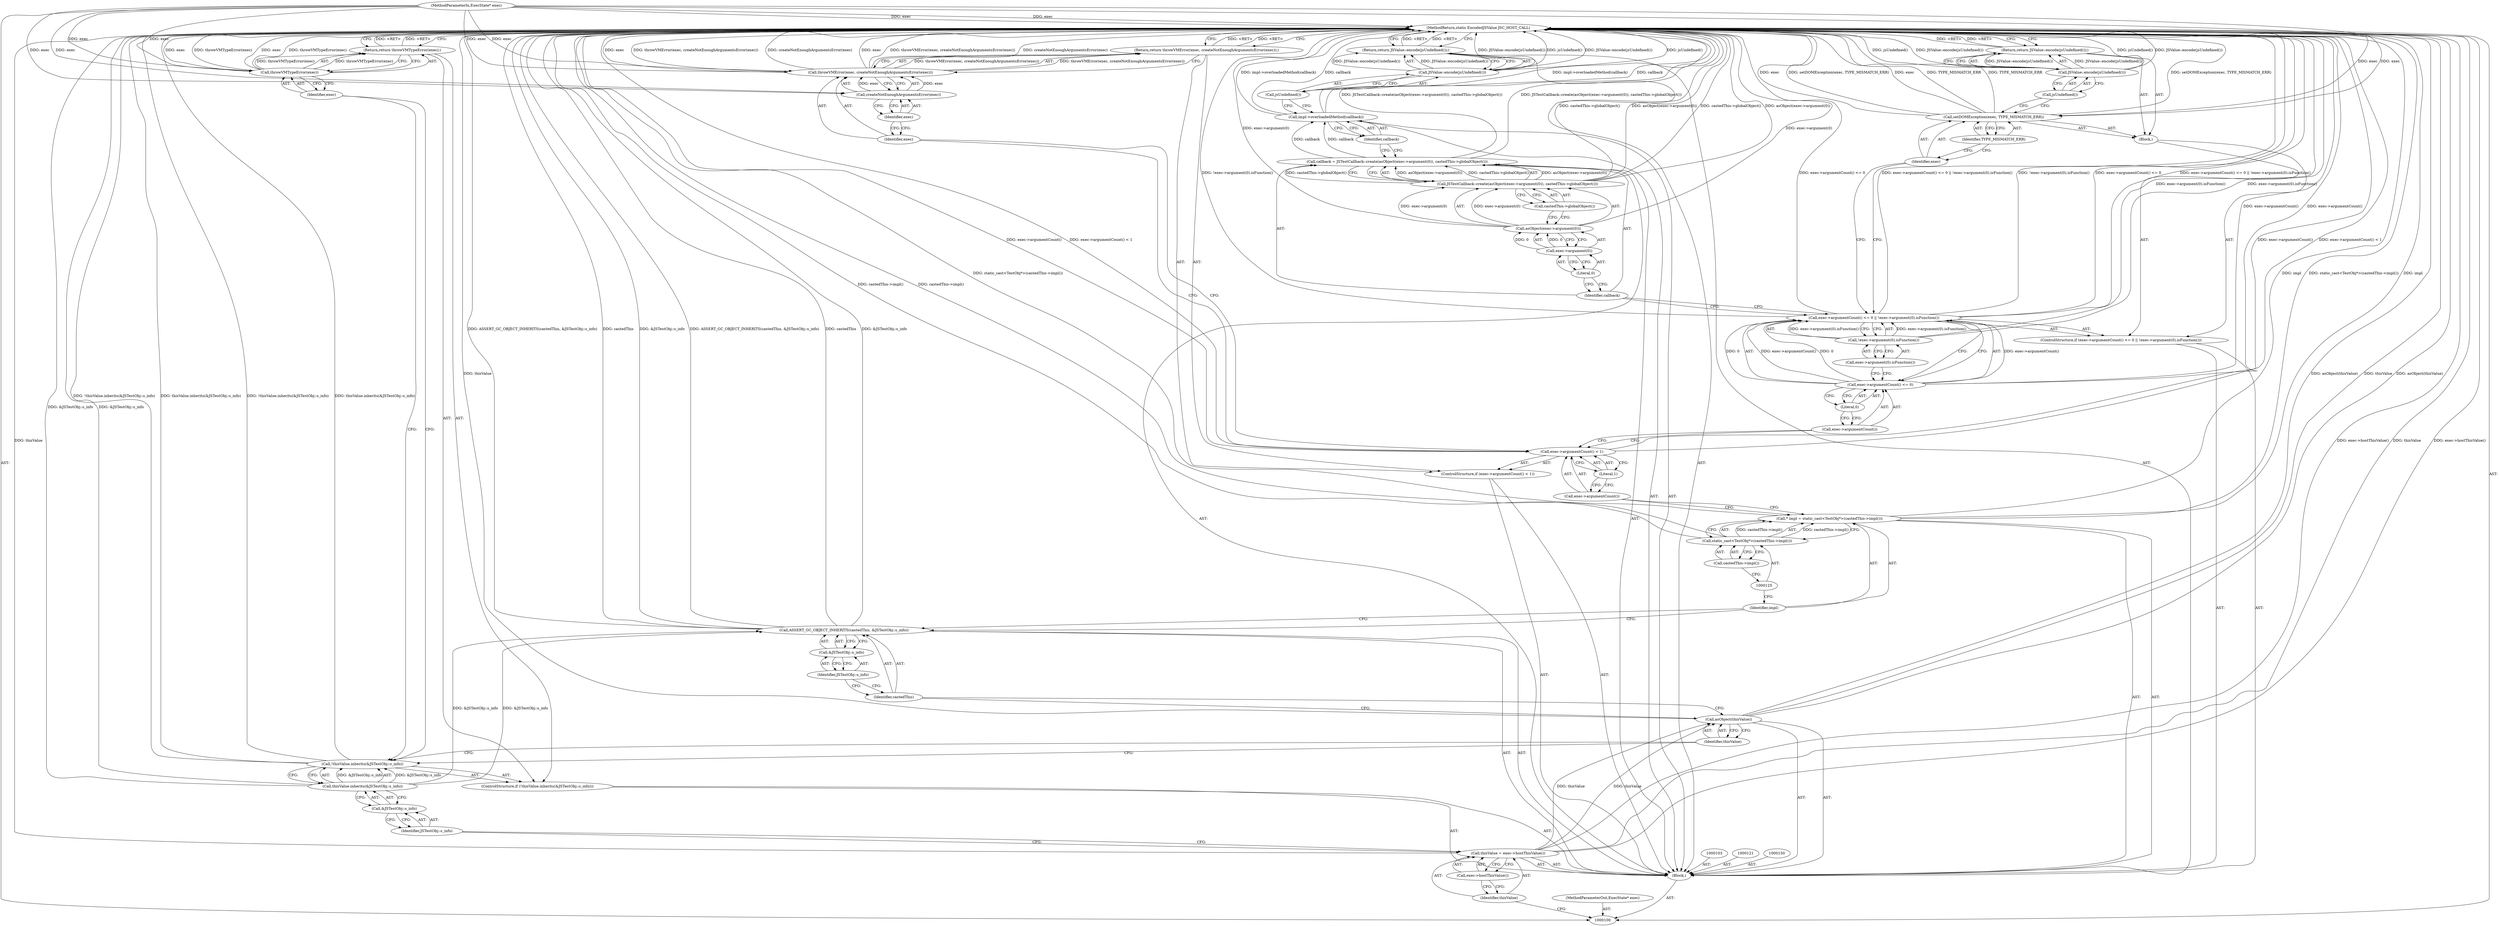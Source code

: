 digraph "0_Chrome_b944f670bb7a8a919daac497a4ea0536c954c201_46" {
"1000163" [label="(MethodReturn,static EncodedJSValue JSC_HOST_CALL)"];
"1000101" [label="(MethodParameterIn,ExecState* exec)"];
"1000272" [label="(MethodParameterOut,ExecState* exec)"];
"1000132" [label="(Call,throwVMError(exec, createNotEnoughArgumentsError(exec)))"];
"1000133" [label="(Identifier,exec)"];
"1000134" [label="(Call,createNotEnoughArgumentsError(exec))"];
"1000135" [label="(Identifier,exec)"];
"1000131" [label="(Return,return throwVMError(exec, createNotEnoughArgumentsError(exec));)"];
"1000140" [label="(Literal,0)"];
"1000141" [label="(Call,!exec->argument(0).isFunction())"];
"1000142" [label="(Call,exec->argument(0).isFunction())"];
"1000136" [label="(ControlStructure,if (exec->argumentCount() <= 0 || !exec->argument(0).isFunction()))"];
"1000143" [label="(Block,)"];
"1000137" [label="(Call,exec->argumentCount() <= 0 || !exec->argument(0).isFunction())"];
"1000138" [label="(Call,exec->argumentCount() <= 0)"];
"1000139" [label="(Call,exec->argumentCount())"];
"1000145" [label="(Identifier,exec)"];
"1000146" [label="(Identifier,TYPE_MISMATCH_ERR)"];
"1000144" [label="(Call,setDOMException(exec, TYPE_MISMATCH_ERR))"];
"1000148" [label="(Call,JSValue::encode(jsUndefined()))"];
"1000149" [label="(Call,jsUndefined())"];
"1000147" [label="(Return,return JSValue::encode(jsUndefined());)"];
"1000151" [label="(Call,callback = JSTestCallback::create(asObject(exec->argument(0)), castedThis->globalObject()))"];
"1000152" [label="(Identifier,callback)"];
"1000153" [label="(Call,JSTestCallback::create(asObject(exec->argument(0)), castedThis->globalObject()))"];
"1000154" [label="(Call,asObject(exec->argument(0)))"];
"1000155" [label="(Call,exec->argument(0))"];
"1000156" [label="(Literal,0)"];
"1000157" [label="(Call,castedThis->globalObject())"];
"1000159" [label="(Identifier,callback)"];
"1000158" [label="(Call,impl->overloadedMethod(callback))"];
"1000161" [label="(Call,JSValue::encode(jsUndefined()))"];
"1000162" [label="(Call,jsUndefined())"];
"1000160" [label="(Return,return JSValue::encode(jsUndefined());)"];
"1000102" [label="(Block,)"];
"1000104" [label="(Call,thisValue = exec->hostThisValue())"];
"1000105" [label="(Identifier,thisValue)"];
"1000106" [label="(Call,exec->hostThisValue())"];
"1000110" [label="(Call,&JSTestObj::s_info)"];
"1000111" [label="(Identifier,JSTestObj::s_info)"];
"1000107" [label="(ControlStructure,if (!thisValue.inherits(&JSTestObj::s_info)))"];
"1000108" [label="(Call,!thisValue.inherits(&JSTestObj::s_info))"];
"1000109" [label="(Call,thisValue.inherits(&JSTestObj::s_info))"];
"1000113" [label="(Call,throwVMTypeError(exec))"];
"1000114" [label="(Identifier,exec)"];
"1000112" [label="(Return,return throwVMTypeError(exec);)"];
"1000115" [label="(Call,asObject(thisValue))"];
"1000116" [label="(Identifier,thisValue)"];
"1000118" [label="(Identifier,castedThis)"];
"1000119" [label="(Call,&JSTestObj::s_info)"];
"1000120" [label="(Identifier,JSTestObj::s_info)"];
"1000117" [label="(Call,ASSERT_GC_OBJECT_INHERITS(castedThis, &JSTestObj::s_info))"];
"1000122" [label="(Call,* impl = static_cast<TestObj*>(castedThis->impl()))"];
"1000123" [label="(Identifier,impl)"];
"1000124" [label="(Call,static_cast<TestObj*>(castedThis->impl()))"];
"1000126" [label="(Call,castedThis->impl())"];
"1000130" [label="(Literal,1)"];
"1000127" [label="(ControlStructure,if (exec->argumentCount() < 1))"];
"1000128" [label="(Call,exec->argumentCount() < 1)"];
"1000129" [label="(Call,exec->argumentCount())"];
"1000163" -> "1000100"  [label="AST: "];
"1000163" -> "1000112"  [label="CFG: "];
"1000163" -> "1000131"  [label="CFG: "];
"1000163" -> "1000147"  [label="CFG: "];
"1000163" -> "1000160"  [label="CFG: "];
"1000147" -> "1000163"  [label="DDG: <RET>"];
"1000131" -> "1000163"  [label="DDG: <RET>"];
"1000112" -> "1000163"  [label="DDG: <RET>"];
"1000124" -> "1000163"  [label="DDG: castedThis->impl()"];
"1000141" -> "1000163"  [label="DDG: exec->argument(0).isFunction()"];
"1000108" -> "1000163"  [label="DDG: !thisValue.inherits(&JSTestObj::s_info)"];
"1000108" -> "1000163"  [label="DDG: thisValue.inherits(&JSTestObj::s_info)"];
"1000153" -> "1000163"  [label="DDG: castedThis->globalObject()"];
"1000153" -> "1000163"  [label="DDG: asObject(exec->argument(0))"];
"1000104" -> "1000163"  [label="DDG: thisValue"];
"1000104" -> "1000163"  [label="DDG: exec->hostThisValue()"];
"1000113" -> "1000163"  [label="DDG: exec"];
"1000113" -> "1000163"  [label="DDG: throwVMTypeError(exec)"];
"1000115" -> "1000163"  [label="DDG: asObject(thisValue)"];
"1000115" -> "1000163"  [label="DDG: thisValue"];
"1000151" -> "1000163"  [label="DDG: JSTestCallback::create(asObject(exec->argument(0)), castedThis->globalObject())"];
"1000117" -> "1000163"  [label="DDG: castedThis"];
"1000117" -> "1000163"  [label="DDG: &JSTestObj::s_info"];
"1000117" -> "1000163"  [label="DDG: ASSERT_GC_OBJECT_INHERITS(castedThis, &JSTestObj::s_info)"];
"1000132" -> "1000163"  [label="DDG: exec"];
"1000132" -> "1000163"  [label="DDG: throwVMError(exec, createNotEnoughArgumentsError(exec))"];
"1000132" -> "1000163"  [label="DDG: createNotEnoughArgumentsError(exec)"];
"1000122" -> "1000163"  [label="DDG: static_cast<TestObj*>(castedThis->impl())"];
"1000122" -> "1000163"  [label="DDG: impl"];
"1000158" -> "1000163"  [label="DDG: callback"];
"1000158" -> "1000163"  [label="DDG: impl->overloadedMethod(callback)"];
"1000137" -> "1000163"  [label="DDG: !exec->argument(0).isFunction()"];
"1000137" -> "1000163"  [label="DDG: exec->argumentCount() <= 0"];
"1000137" -> "1000163"  [label="DDG: exec->argumentCount() <= 0 || !exec->argument(0).isFunction()"];
"1000138" -> "1000163"  [label="DDG: exec->argumentCount()"];
"1000128" -> "1000163"  [label="DDG: exec->argumentCount()"];
"1000128" -> "1000163"  [label="DDG: exec->argumentCount() < 1"];
"1000154" -> "1000163"  [label="DDG: exec->argument(0)"];
"1000144" -> "1000163"  [label="DDG: setDOMException(exec, TYPE_MISMATCH_ERR)"];
"1000144" -> "1000163"  [label="DDG: exec"];
"1000144" -> "1000163"  [label="DDG: TYPE_MISMATCH_ERR"];
"1000148" -> "1000163"  [label="DDG: jsUndefined()"];
"1000148" -> "1000163"  [label="DDG: JSValue::encode(jsUndefined())"];
"1000101" -> "1000163"  [label="DDG: exec"];
"1000109" -> "1000163"  [label="DDG: &JSTestObj::s_info"];
"1000161" -> "1000163"  [label="DDG: jsUndefined()"];
"1000161" -> "1000163"  [label="DDG: JSValue::encode(jsUndefined())"];
"1000160" -> "1000163"  [label="DDG: <RET>"];
"1000101" -> "1000100"  [label="AST: "];
"1000101" -> "1000163"  [label="DDG: exec"];
"1000101" -> "1000113"  [label="DDG: exec"];
"1000101" -> "1000132"  [label="DDG: exec"];
"1000101" -> "1000134"  [label="DDG: exec"];
"1000101" -> "1000144"  [label="DDG: exec"];
"1000272" -> "1000100"  [label="AST: "];
"1000132" -> "1000131"  [label="AST: "];
"1000132" -> "1000134"  [label="CFG: "];
"1000133" -> "1000132"  [label="AST: "];
"1000134" -> "1000132"  [label="AST: "];
"1000131" -> "1000132"  [label="CFG: "];
"1000132" -> "1000163"  [label="DDG: exec"];
"1000132" -> "1000163"  [label="DDG: throwVMError(exec, createNotEnoughArgumentsError(exec))"];
"1000132" -> "1000163"  [label="DDG: createNotEnoughArgumentsError(exec)"];
"1000132" -> "1000131"  [label="DDG: throwVMError(exec, createNotEnoughArgumentsError(exec))"];
"1000134" -> "1000132"  [label="DDG: exec"];
"1000101" -> "1000132"  [label="DDG: exec"];
"1000133" -> "1000132"  [label="AST: "];
"1000133" -> "1000128"  [label="CFG: "];
"1000135" -> "1000133"  [label="CFG: "];
"1000134" -> "1000132"  [label="AST: "];
"1000134" -> "1000135"  [label="CFG: "];
"1000135" -> "1000134"  [label="AST: "];
"1000132" -> "1000134"  [label="CFG: "];
"1000134" -> "1000132"  [label="DDG: exec"];
"1000101" -> "1000134"  [label="DDG: exec"];
"1000135" -> "1000134"  [label="AST: "];
"1000135" -> "1000133"  [label="CFG: "];
"1000134" -> "1000135"  [label="CFG: "];
"1000131" -> "1000127"  [label="AST: "];
"1000131" -> "1000132"  [label="CFG: "];
"1000132" -> "1000131"  [label="AST: "];
"1000163" -> "1000131"  [label="CFG: "];
"1000131" -> "1000163"  [label="DDG: <RET>"];
"1000132" -> "1000131"  [label="DDG: throwVMError(exec, createNotEnoughArgumentsError(exec))"];
"1000140" -> "1000138"  [label="AST: "];
"1000140" -> "1000139"  [label="CFG: "];
"1000138" -> "1000140"  [label="CFG: "];
"1000141" -> "1000137"  [label="AST: "];
"1000141" -> "1000142"  [label="CFG: "];
"1000142" -> "1000141"  [label="AST: "];
"1000137" -> "1000141"  [label="CFG: "];
"1000141" -> "1000163"  [label="DDG: exec->argument(0).isFunction()"];
"1000141" -> "1000137"  [label="DDG: exec->argument(0).isFunction()"];
"1000142" -> "1000141"  [label="AST: "];
"1000142" -> "1000138"  [label="CFG: "];
"1000141" -> "1000142"  [label="CFG: "];
"1000136" -> "1000102"  [label="AST: "];
"1000137" -> "1000136"  [label="AST: "];
"1000143" -> "1000136"  [label="AST: "];
"1000143" -> "1000136"  [label="AST: "];
"1000144" -> "1000143"  [label="AST: "];
"1000147" -> "1000143"  [label="AST: "];
"1000137" -> "1000136"  [label="AST: "];
"1000137" -> "1000138"  [label="CFG: "];
"1000137" -> "1000141"  [label="CFG: "];
"1000138" -> "1000137"  [label="AST: "];
"1000141" -> "1000137"  [label="AST: "];
"1000145" -> "1000137"  [label="CFG: "];
"1000152" -> "1000137"  [label="CFG: "];
"1000137" -> "1000163"  [label="DDG: !exec->argument(0).isFunction()"];
"1000137" -> "1000163"  [label="DDG: exec->argumentCount() <= 0"];
"1000137" -> "1000163"  [label="DDG: exec->argumentCount() <= 0 || !exec->argument(0).isFunction()"];
"1000138" -> "1000137"  [label="DDG: exec->argumentCount()"];
"1000138" -> "1000137"  [label="DDG: 0"];
"1000141" -> "1000137"  [label="DDG: exec->argument(0).isFunction()"];
"1000138" -> "1000137"  [label="AST: "];
"1000138" -> "1000140"  [label="CFG: "];
"1000139" -> "1000138"  [label="AST: "];
"1000140" -> "1000138"  [label="AST: "];
"1000142" -> "1000138"  [label="CFG: "];
"1000137" -> "1000138"  [label="CFG: "];
"1000138" -> "1000163"  [label="DDG: exec->argumentCount()"];
"1000138" -> "1000137"  [label="DDG: exec->argumentCount()"];
"1000138" -> "1000137"  [label="DDG: 0"];
"1000139" -> "1000138"  [label="AST: "];
"1000139" -> "1000128"  [label="CFG: "];
"1000140" -> "1000139"  [label="CFG: "];
"1000145" -> "1000144"  [label="AST: "];
"1000145" -> "1000137"  [label="CFG: "];
"1000146" -> "1000145"  [label="CFG: "];
"1000146" -> "1000144"  [label="AST: "];
"1000146" -> "1000145"  [label="CFG: "];
"1000144" -> "1000146"  [label="CFG: "];
"1000144" -> "1000143"  [label="AST: "];
"1000144" -> "1000146"  [label="CFG: "];
"1000145" -> "1000144"  [label="AST: "];
"1000146" -> "1000144"  [label="AST: "];
"1000149" -> "1000144"  [label="CFG: "];
"1000144" -> "1000163"  [label="DDG: setDOMException(exec, TYPE_MISMATCH_ERR)"];
"1000144" -> "1000163"  [label="DDG: exec"];
"1000144" -> "1000163"  [label="DDG: TYPE_MISMATCH_ERR"];
"1000101" -> "1000144"  [label="DDG: exec"];
"1000148" -> "1000147"  [label="AST: "];
"1000148" -> "1000149"  [label="CFG: "];
"1000149" -> "1000148"  [label="AST: "];
"1000147" -> "1000148"  [label="CFG: "];
"1000148" -> "1000163"  [label="DDG: jsUndefined()"];
"1000148" -> "1000163"  [label="DDG: JSValue::encode(jsUndefined())"];
"1000148" -> "1000147"  [label="DDG: JSValue::encode(jsUndefined())"];
"1000149" -> "1000148"  [label="AST: "];
"1000149" -> "1000144"  [label="CFG: "];
"1000148" -> "1000149"  [label="CFG: "];
"1000147" -> "1000143"  [label="AST: "];
"1000147" -> "1000148"  [label="CFG: "];
"1000148" -> "1000147"  [label="AST: "];
"1000163" -> "1000147"  [label="CFG: "];
"1000147" -> "1000163"  [label="DDG: <RET>"];
"1000148" -> "1000147"  [label="DDG: JSValue::encode(jsUndefined())"];
"1000151" -> "1000102"  [label="AST: "];
"1000151" -> "1000153"  [label="CFG: "];
"1000152" -> "1000151"  [label="AST: "];
"1000153" -> "1000151"  [label="AST: "];
"1000159" -> "1000151"  [label="CFG: "];
"1000151" -> "1000163"  [label="DDG: JSTestCallback::create(asObject(exec->argument(0)), castedThis->globalObject())"];
"1000153" -> "1000151"  [label="DDG: asObject(exec->argument(0))"];
"1000153" -> "1000151"  [label="DDG: castedThis->globalObject()"];
"1000151" -> "1000158"  [label="DDG: callback"];
"1000152" -> "1000151"  [label="AST: "];
"1000152" -> "1000137"  [label="CFG: "];
"1000156" -> "1000152"  [label="CFG: "];
"1000153" -> "1000151"  [label="AST: "];
"1000153" -> "1000157"  [label="CFG: "];
"1000154" -> "1000153"  [label="AST: "];
"1000157" -> "1000153"  [label="AST: "];
"1000151" -> "1000153"  [label="CFG: "];
"1000153" -> "1000163"  [label="DDG: castedThis->globalObject()"];
"1000153" -> "1000163"  [label="DDG: asObject(exec->argument(0))"];
"1000153" -> "1000151"  [label="DDG: asObject(exec->argument(0))"];
"1000153" -> "1000151"  [label="DDG: castedThis->globalObject()"];
"1000154" -> "1000153"  [label="DDG: exec->argument(0)"];
"1000154" -> "1000153"  [label="AST: "];
"1000154" -> "1000155"  [label="CFG: "];
"1000155" -> "1000154"  [label="AST: "];
"1000157" -> "1000154"  [label="CFG: "];
"1000154" -> "1000163"  [label="DDG: exec->argument(0)"];
"1000154" -> "1000153"  [label="DDG: exec->argument(0)"];
"1000155" -> "1000154"  [label="DDG: 0"];
"1000155" -> "1000154"  [label="AST: "];
"1000155" -> "1000156"  [label="CFG: "];
"1000156" -> "1000155"  [label="AST: "];
"1000154" -> "1000155"  [label="CFG: "];
"1000155" -> "1000154"  [label="DDG: 0"];
"1000156" -> "1000155"  [label="AST: "];
"1000156" -> "1000152"  [label="CFG: "];
"1000155" -> "1000156"  [label="CFG: "];
"1000157" -> "1000153"  [label="AST: "];
"1000157" -> "1000154"  [label="CFG: "];
"1000153" -> "1000157"  [label="CFG: "];
"1000159" -> "1000158"  [label="AST: "];
"1000159" -> "1000151"  [label="CFG: "];
"1000158" -> "1000159"  [label="CFG: "];
"1000158" -> "1000102"  [label="AST: "];
"1000158" -> "1000159"  [label="CFG: "];
"1000159" -> "1000158"  [label="AST: "];
"1000162" -> "1000158"  [label="CFG: "];
"1000158" -> "1000163"  [label="DDG: callback"];
"1000158" -> "1000163"  [label="DDG: impl->overloadedMethod(callback)"];
"1000151" -> "1000158"  [label="DDG: callback"];
"1000161" -> "1000160"  [label="AST: "];
"1000161" -> "1000162"  [label="CFG: "];
"1000162" -> "1000161"  [label="AST: "];
"1000160" -> "1000161"  [label="CFG: "];
"1000161" -> "1000163"  [label="DDG: jsUndefined()"];
"1000161" -> "1000163"  [label="DDG: JSValue::encode(jsUndefined())"];
"1000161" -> "1000160"  [label="DDG: JSValue::encode(jsUndefined())"];
"1000162" -> "1000161"  [label="AST: "];
"1000162" -> "1000158"  [label="CFG: "];
"1000161" -> "1000162"  [label="CFG: "];
"1000160" -> "1000102"  [label="AST: "];
"1000160" -> "1000161"  [label="CFG: "];
"1000161" -> "1000160"  [label="AST: "];
"1000163" -> "1000160"  [label="CFG: "];
"1000160" -> "1000163"  [label="DDG: <RET>"];
"1000161" -> "1000160"  [label="DDG: JSValue::encode(jsUndefined())"];
"1000102" -> "1000100"  [label="AST: "];
"1000103" -> "1000102"  [label="AST: "];
"1000104" -> "1000102"  [label="AST: "];
"1000107" -> "1000102"  [label="AST: "];
"1000115" -> "1000102"  [label="AST: "];
"1000117" -> "1000102"  [label="AST: "];
"1000121" -> "1000102"  [label="AST: "];
"1000122" -> "1000102"  [label="AST: "];
"1000127" -> "1000102"  [label="AST: "];
"1000136" -> "1000102"  [label="AST: "];
"1000150" -> "1000102"  [label="AST: "];
"1000151" -> "1000102"  [label="AST: "];
"1000158" -> "1000102"  [label="AST: "];
"1000160" -> "1000102"  [label="AST: "];
"1000104" -> "1000102"  [label="AST: "];
"1000104" -> "1000106"  [label="CFG: "];
"1000105" -> "1000104"  [label="AST: "];
"1000106" -> "1000104"  [label="AST: "];
"1000111" -> "1000104"  [label="CFG: "];
"1000104" -> "1000163"  [label="DDG: thisValue"];
"1000104" -> "1000163"  [label="DDG: exec->hostThisValue()"];
"1000104" -> "1000115"  [label="DDG: thisValue"];
"1000105" -> "1000104"  [label="AST: "];
"1000105" -> "1000100"  [label="CFG: "];
"1000106" -> "1000105"  [label="CFG: "];
"1000106" -> "1000104"  [label="AST: "];
"1000106" -> "1000105"  [label="CFG: "];
"1000104" -> "1000106"  [label="CFG: "];
"1000110" -> "1000109"  [label="AST: "];
"1000110" -> "1000111"  [label="CFG: "];
"1000111" -> "1000110"  [label="AST: "];
"1000109" -> "1000110"  [label="CFG: "];
"1000111" -> "1000110"  [label="AST: "];
"1000111" -> "1000104"  [label="CFG: "];
"1000110" -> "1000111"  [label="CFG: "];
"1000107" -> "1000102"  [label="AST: "];
"1000108" -> "1000107"  [label="AST: "];
"1000112" -> "1000107"  [label="AST: "];
"1000108" -> "1000107"  [label="AST: "];
"1000108" -> "1000109"  [label="CFG: "];
"1000109" -> "1000108"  [label="AST: "];
"1000114" -> "1000108"  [label="CFG: "];
"1000116" -> "1000108"  [label="CFG: "];
"1000108" -> "1000163"  [label="DDG: !thisValue.inherits(&JSTestObj::s_info)"];
"1000108" -> "1000163"  [label="DDG: thisValue.inherits(&JSTestObj::s_info)"];
"1000109" -> "1000108"  [label="DDG: &JSTestObj::s_info"];
"1000109" -> "1000108"  [label="AST: "];
"1000109" -> "1000110"  [label="CFG: "];
"1000110" -> "1000109"  [label="AST: "];
"1000108" -> "1000109"  [label="CFG: "];
"1000109" -> "1000163"  [label="DDG: &JSTestObj::s_info"];
"1000109" -> "1000108"  [label="DDG: &JSTestObj::s_info"];
"1000109" -> "1000117"  [label="DDG: &JSTestObj::s_info"];
"1000113" -> "1000112"  [label="AST: "];
"1000113" -> "1000114"  [label="CFG: "];
"1000114" -> "1000113"  [label="AST: "];
"1000112" -> "1000113"  [label="CFG: "];
"1000113" -> "1000163"  [label="DDG: exec"];
"1000113" -> "1000163"  [label="DDG: throwVMTypeError(exec)"];
"1000113" -> "1000112"  [label="DDG: throwVMTypeError(exec)"];
"1000101" -> "1000113"  [label="DDG: exec"];
"1000114" -> "1000113"  [label="AST: "];
"1000114" -> "1000108"  [label="CFG: "];
"1000113" -> "1000114"  [label="CFG: "];
"1000112" -> "1000107"  [label="AST: "];
"1000112" -> "1000113"  [label="CFG: "];
"1000113" -> "1000112"  [label="AST: "];
"1000163" -> "1000112"  [label="CFG: "];
"1000112" -> "1000163"  [label="DDG: <RET>"];
"1000113" -> "1000112"  [label="DDG: throwVMTypeError(exec)"];
"1000115" -> "1000102"  [label="AST: "];
"1000115" -> "1000116"  [label="CFG: "];
"1000116" -> "1000115"  [label="AST: "];
"1000118" -> "1000115"  [label="CFG: "];
"1000115" -> "1000163"  [label="DDG: asObject(thisValue)"];
"1000115" -> "1000163"  [label="DDG: thisValue"];
"1000104" -> "1000115"  [label="DDG: thisValue"];
"1000116" -> "1000115"  [label="AST: "];
"1000116" -> "1000108"  [label="CFG: "];
"1000115" -> "1000116"  [label="CFG: "];
"1000118" -> "1000117"  [label="AST: "];
"1000118" -> "1000115"  [label="CFG: "];
"1000120" -> "1000118"  [label="CFG: "];
"1000119" -> "1000117"  [label="AST: "];
"1000119" -> "1000120"  [label="CFG: "];
"1000120" -> "1000119"  [label="AST: "];
"1000117" -> "1000119"  [label="CFG: "];
"1000120" -> "1000119"  [label="AST: "];
"1000120" -> "1000118"  [label="CFG: "];
"1000119" -> "1000120"  [label="CFG: "];
"1000117" -> "1000102"  [label="AST: "];
"1000117" -> "1000119"  [label="CFG: "];
"1000118" -> "1000117"  [label="AST: "];
"1000119" -> "1000117"  [label="AST: "];
"1000123" -> "1000117"  [label="CFG: "];
"1000117" -> "1000163"  [label="DDG: castedThis"];
"1000117" -> "1000163"  [label="DDG: &JSTestObj::s_info"];
"1000117" -> "1000163"  [label="DDG: ASSERT_GC_OBJECT_INHERITS(castedThis, &JSTestObj::s_info)"];
"1000109" -> "1000117"  [label="DDG: &JSTestObj::s_info"];
"1000122" -> "1000102"  [label="AST: "];
"1000122" -> "1000124"  [label="CFG: "];
"1000123" -> "1000122"  [label="AST: "];
"1000124" -> "1000122"  [label="AST: "];
"1000129" -> "1000122"  [label="CFG: "];
"1000122" -> "1000163"  [label="DDG: static_cast<TestObj*>(castedThis->impl())"];
"1000122" -> "1000163"  [label="DDG: impl"];
"1000124" -> "1000122"  [label="DDG: castedThis->impl()"];
"1000123" -> "1000122"  [label="AST: "];
"1000123" -> "1000117"  [label="CFG: "];
"1000125" -> "1000123"  [label="CFG: "];
"1000124" -> "1000122"  [label="AST: "];
"1000124" -> "1000126"  [label="CFG: "];
"1000125" -> "1000124"  [label="AST: "];
"1000126" -> "1000124"  [label="AST: "];
"1000122" -> "1000124"  [label="CFG: "];
"1000124" -> "1000163"  [label="DDG: castedThis->impl()"];
"1000124" -> "1000122"  [label="DDG: castedThis->impl()"];
"1000126" -> "1000124"  [label="AST: "];
"1000126" -> "1000125"  [label="CFG: "];
"1000124" -> "1000126"  [label="CFG: "];
"1000130" -> "1000128"  [label="AST: "];
"1000130" -> "1000129"  [label="CFG: "];
"1000128" -> "1000130"  [label="CFG: "];
"1000127" -> "1000102"  [label="AST: "];
"1000128" -> "1000127"  [label="AST: "];
"1000131" -> "1000127"  [label="AST: "];
"1000128" -> "1000127"  [label="AST: "];
"1000128" -> "1000130"  [label="CFG: "];
"1000129" -> "1000128"  [label="AST: "];
"1000130" -> "1000128"  [label="AST: "];
"1000133" -> "1000128"  [label="CFG: "];
"1000139" -> "1000128"  [label="CFG: "];
"1000128" -> "1000163"  [label="DDG: exec->argumentCount()"];
"1000128" -> "1000163"  [label="DDG: exec->argumentCount() < 1"];
"1000129" -> "1000128"  [label="AST: "];
"1000129" -> "1000122"  [label="CFG: "];
"1000130" -> "1000129"  [label="CFG: "];
}
